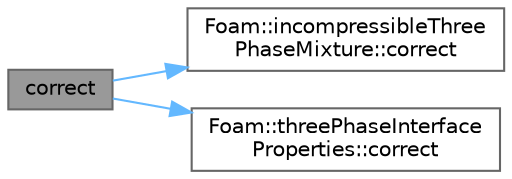 digraph "correct"
{
 // LATEX_PDF_SIZE
  bgcolor="transparent";
  edge [fontname=Helvetica,fontsize=10,labelfontname=Helvetica,labelfontsize=10];
  node [fontname=Helvetica,fontsize=10,shape=box,height=0.2,width=0.4];
  rankdir="LR";
  Node1 [id="Node000001",label="correct",height=0.2,width=0.4,color="gray40", fillcolor="grey60", style="filled", fontcolor="black",tooltip=" "];
  Node1 -> Node2 [id="edge1_Node000001_Node000002",color="steelblue1",style="solid",tooltip=" "];
  Node2 [id="Node000002",label="Foam::incompressibleThree\lPhaseMixture::correct",height=0.2,width=0.4,color="grey40", fillcolor="white", style="filled",URL="$classFoam_1_1incompressibleThreePhaseMixture.html#a3ae44b28050c3aa494c1d8e18cf618c1",tooltip=" "];
  Node1 -> Node3 [id="edge2_Node000001_Node000003",color="steelblue1",style="solid",tooltip=" "];
  Node3 [id="Node000003",label="Foam::threePhaseInterface\lProperties::correct",height=0.2,width=0.4,color="grey40", fillcolor="white", style="filled",URL="$classFoam_1_1threePhaseInterfaceProperties.html#a3ae44b28050c3aa494c1d8e18cf618c1",tooltip=" "];
}
